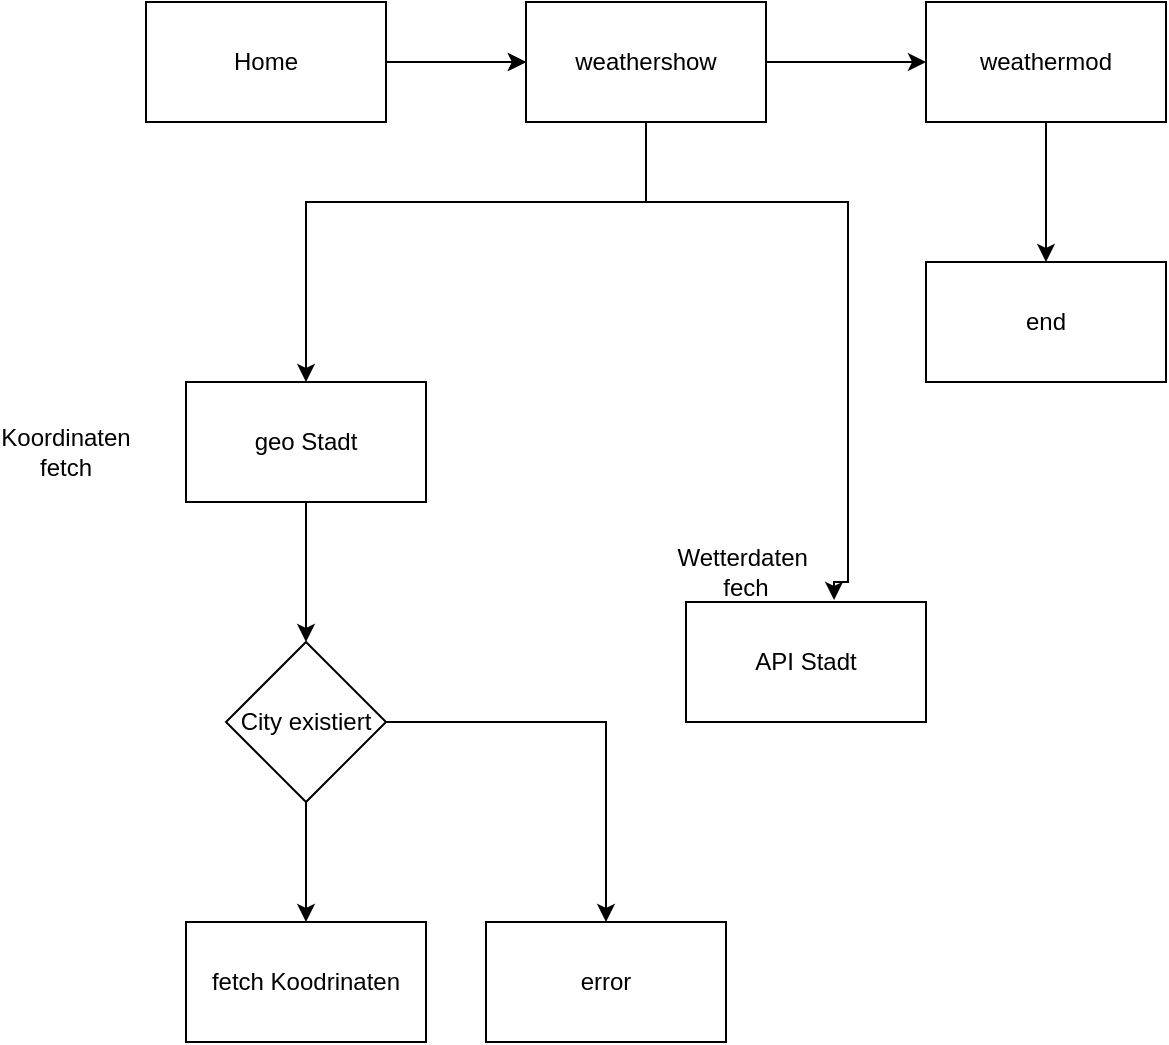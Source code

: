 <mxfile version="21.3.8" type="github">
  <diagram name="Seite-1" id="YQbuYoZeQX_VQ0huNb_y">
    <mxGraphModel dx="984" dy="668" grid="1" gridSize="10" guides="1" tooltips="1" connect="1" arrows="1" fold="1" page="1" pageScale="1" pageWidth="3300" pageHeight="4681" math="0" shadow="0">
      <root>
        <mxCell id="0" />
        <mxCell id="1" parent="0" />
        <mxCell id="Ja-BKbR7OlF34bsHl7U3-11" style="edgeStyle=orthogonalEdgeStyle;rounded=0;orthogonalLoop=1;jettySize=auto;html=1;entryX=0;entryY=0.5;entryDx=0;entryDy=0;" edge="1" parent="1" source="Ja-BKbR7OlF34bsHl7U3-1" target="Ja-BKbR7OlF34bsHl7U3-2">
          <mxGeometry relative="1" as="geometry" />
        </mxCell>
        <mxCell id="Ja-BKbR7OlF34bsHl7U3-15" value="" style="edgeStyle=orthogonalEdgeStyle;rounded=0;orthogonalLoop=1;jettySize=auto;html=1;" edge="1" parent="1" source="Ja-BKbR7OlF34bsHl7U3-1" target="Ja-BKbR7OlF34bsHl7U3-2">
          <mxGeometry relative="1" as="geometry" />
        </mxCell>
        <mxCell id="Ja-BKbR7OlF34bsHl7U3-1" value="Home" style="rounded=0;whiteSpace=wrap;html=1;" vertex="1" parent="1">
          <mxGeometry x="160" y="170" width="120" height="60" as="geometry" />
        </mxCell>
        <mxCell id="Ja-BKbR7OlF34bsHl7U3-7" style="edgeStyle=orthogonalEdgeStyle;rounded=0;orthogonalLoop=1;jettySize=auto;html=1;" edge="1" parent="1" source="Ja-BKbR7OlF34bsHl7U3-2">
          <mxGeometry relative="1" as="geometry">
            <mxPoint x="550" y="200" as="targetPoint" />
          </mxGeometry>
        </mxCell>
        <mxCell id="Ja-BKbR7OlF34bsHl7U3-9" style="edgeStyle=orthogonalEdgeStyle;rounded=0;orthogonalLoop=1;jettySize=auto;html=1;" edge="1" parent="1" source="Ja-BKbR7OlF34bsHl7U3-2" target="Ja-BKbR7OlF34bsHl7U3-3">
          <mxGeometry relative="1" as="geometry">
            <Array as="points">
              <mxPoint x="410" y="270" />
              <mxPoint x="240" y="270" />
            </Array>
          </mxGeometry>
        </mxCell>
        <mxCell id="Ja-BKbR7OlF34bsHl7U3-10" style="edgeStyle=orthogonalEdgeStyle;rounded=0;orthogonalLoop=1;jettySize=auto;html=1;entryX=0.617;entryY=-0.017;entryDx=0;entryDy=0;entryPerimeter=0;" edge="1" parent="1" source="Ja-BKbR7OlF34bsHl7U3-2" target="Ja-BKbR7OlF34bsHl7U3-4">
          <mxGeometry relative="1" as="geometry">
            <mxPoint x="500" y="460" as="targetPoint" />
            <Array as="points">
              <mxPoint x="410" y="270" />
              <mxPoint x="511" y="270" />
              <mxPoint x="511" y="460" />
              <mxPoint x="504" y="460" />
            </Array>
          </mxGeometry>
        </mxCell>
        <mxCell id="Ja-BKbR7OlF34bsHl7U3-2" value="weathershow" style="whiteSpace=wrap;html=1;" vertex="1" parent="1">
          <mxGeometry x="350" y="170" width="120" height="60" as="geometry" />
        </mxCell>
        <mxCell id="Ja-BKbR7OlF34bsHl7U3-17" value="" style="edgeStyle=orthogonalEdgeStyle;rounded=0;orthogonalLoop=1;jettySize=auto;html=1;" edge="1" parent="1" source="Ja-BKbR7OlF34bsHl7U3-3" target="Ja-BKbR7OlF34bsHl7U3-16">
          <mxGeometry relative="1" as="geometry" />
        </mxCell>
        <mxCell id="Ja-BKbR7OlF34bsHl7U3-3" value="geo Stadt" style="rounded=0;whiteSpace=wrap;html=1;" vertex="1" parent="1">
          <mxGeometry x="180" y="360" width="120" height="60" as="geometry" />
        </mxCell>
        <mxCell id="Ja-BKbR7OlF34bsHl7U3-4" value="API Stadt" style="rounded=0;whiteSpace=wrap;html=1;" vertex="1" parent="1">
          <mxGeometry x="430" y="470" width="120" height="60" as="geometry" />
        </mxCell>
        <mxCell id="Ja-BKbR7OlF34bsHl7U3-5" value="Koordinaten fetch" style="text;html=1;strokeColor=none;fillColor=none;align=center;verticalAlign=middle;whiteSpace=wrap;rounded=0;" vertex="1" parent="1">
          <mxGeometry x="90" y="380" width="60" height="30" as="geometry" />
        </mxCell>
        <mxCell id="Ja-BKbR7OlF34bsHl7U3-6" value="Wetterdaten&amp;nbsp;&lt;br&gt;fech" style="text;html=1;strokeColor=none;fillColor=none;align=center;verticalAlign=middle;whiteSpace=wrap;rounded=0;" vertex="1" parent="1">
          <mxGeometry x="430" y="440" width="60" height="30" as="geometry" />
        </mxCell>
        <mxCell id="Ja-BKbR7OlF34bsHl7U3-13" style="edgeStyle=orthogonalEdgeStyle;rounded=0;orthogonalLoop=1;jettySize=auto;html=1;" edge="1" parent="1" source="Ja-BKbR7OlF34bsHl7U3-12" target="Ja-BKbR7OlF34bsHl7U3-14">
          <mxGeometry relative="1" as="geometry">
            <mxPoint x="610" y="330" as="targetPoint" />
          </mxGeometry>
        </mxCell>
        <mxCell id="Ja-BKbR7OlF34bsHl7U3-12" value="weathermod" style="rounded=0;whiteSpace=wrap;html=1;" vertex="1" parent="1">
          <mxGeometry x="550" y="170" width="120" height="60" as="geometry" />
        </mxCell>
        <mxCell id="Ja-BKbR7OlF34bsHl7U3-14" value="end" style="rounded=0;whiteSpace=wrap;html=1;" vertex="1" parent="1">
          <mxGeometry x="550" y="300" width="120" height="60" as="geometry" />
        </mxCell>
        <mxCell id="Ja-BKbR7OlF34bsHl7U3-19" value="" style="edgeStyle=orthogonalEdgeStyle;rounded=0;orthogonalLoop=1;jettySize=auto;html=1;" edge="1" parent="1" source="Ja-BKbR7OlF34bsHl7U3-16" target="Ja-BKbR7OlF34bsHl7U3-18">
          <mxGeometry relative="1" as="geometry" />
        </mxCell>
        <mxCell id="Ja-BKbR7OlF34bsHl7U3-24" value="" style="edgeStyle=orthogonalEdgeStyle;rounded=0;orthogonalLoop=1;jettySize=auto;html=1;" edge="1" parent="1" source="Ja-BKbR7OlF34bsHl7U3-16" target="Ja-BKbR7OlF34bsHl7U3-23">
          <mxGeometry relative="1" as="geometry" />
        </mxCell>
        <mxCell id="Ja-BKbR7OlF34bsHl7U3-16" value="City existiert" style="rhombus;whiteSpace=wrap;html=1;rounded=0;" vertex="1" parent="1">
          <mxGeometry x="200" y="490" width="80" height="80" as="geometry" />
        </mxCell>
        <mxCell id="Ja-BKbR7OlF34bsHl7U3-18" value="fetch Koodrinaten" style="whiteSpace=wrap;html=1;rounded=0;" vertex="1" parent="1">
          <mxGeometry x="180" y="630" width="120" height="60" as="geometry" />
        </mxCell>
        <mxCell id="Ja-BKbR7OlF34bsHl7U3-23" value="error" style="whiteSpace=wrap;html=1;rounded=0;" vertex="1" parent="1">
          <mxGeometry x="330" y="630" width="120" height="60" as="geometry" />
        </mxCell>
      </root>
    </mxGraphModel>
  </diagram>
</mxfile>

